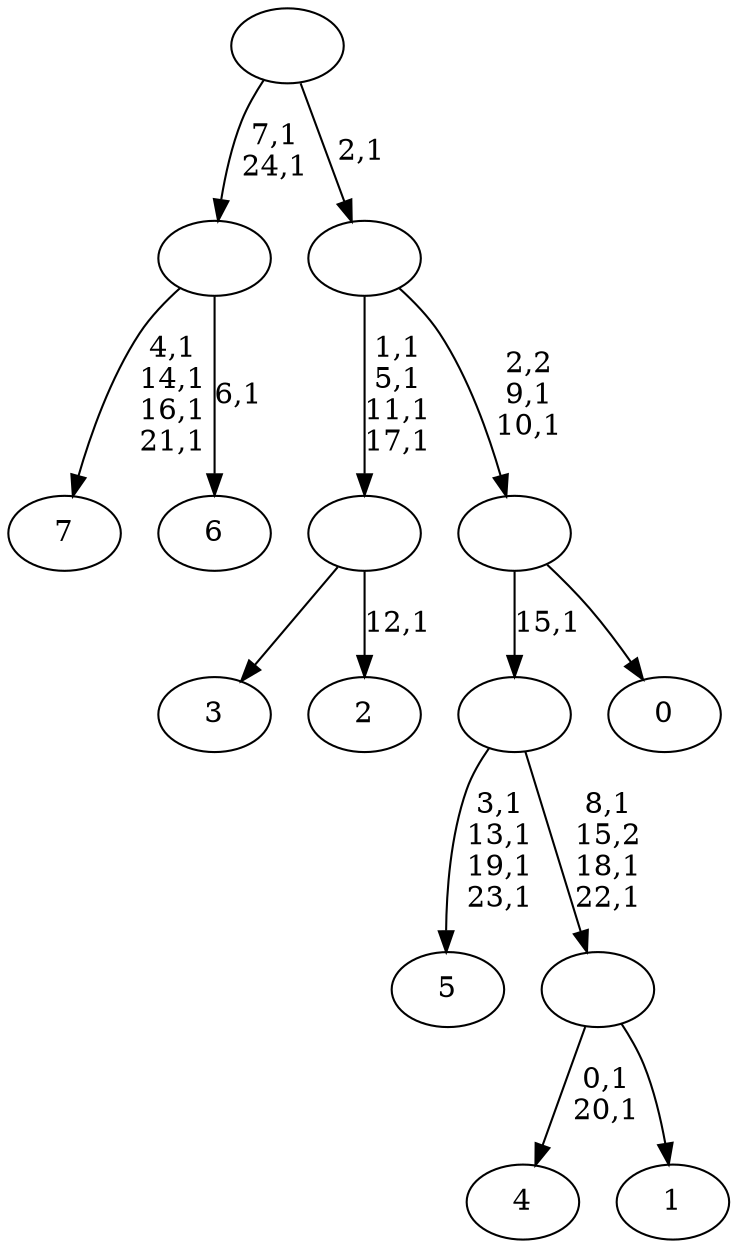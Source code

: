 digraph T {
	33 [label="7"]
	28 [label="6"]
	26 [label=""]
	24 [label="5"]
	19 [label="4"]
	16 [label="3"]
	15 [label="2"]
	13 [label=""]
	9 [label="1"]
	8 [label=""]
	5 [label=""]
	4 [label="0"]
	3 [label=""]
	1 [label=""]
	0 [label=""]
	26 -> 28 [label="6,1"]
	26 -> 33 [label="4,1\n14,1\n16,1\n21,1"]
	13 -> 15 [label="12,1"]
	13 -> 16 [label=""]
	8 -> 19 [label="0,1\n20,1"]
	8 -> 9 [label=""]
	5 -> 8 [label="8,1\n15,2\n18,1\n22,1"]
	5 -> 24 [label="3,1\n13,1\n19,1\n23,1"]
	3 -> 5 [label="15,1"]
	3 -> 4 [label=""]
	1 -> 3 [label="2,2\n9,1\n10,1"]
	1 -> 13 [label="1,1\n5,1\n11,1\n17,1"]
	0 -> 26 [label="7,1\n24,1"]
	0 -> 1 [label="2,1"]
}
